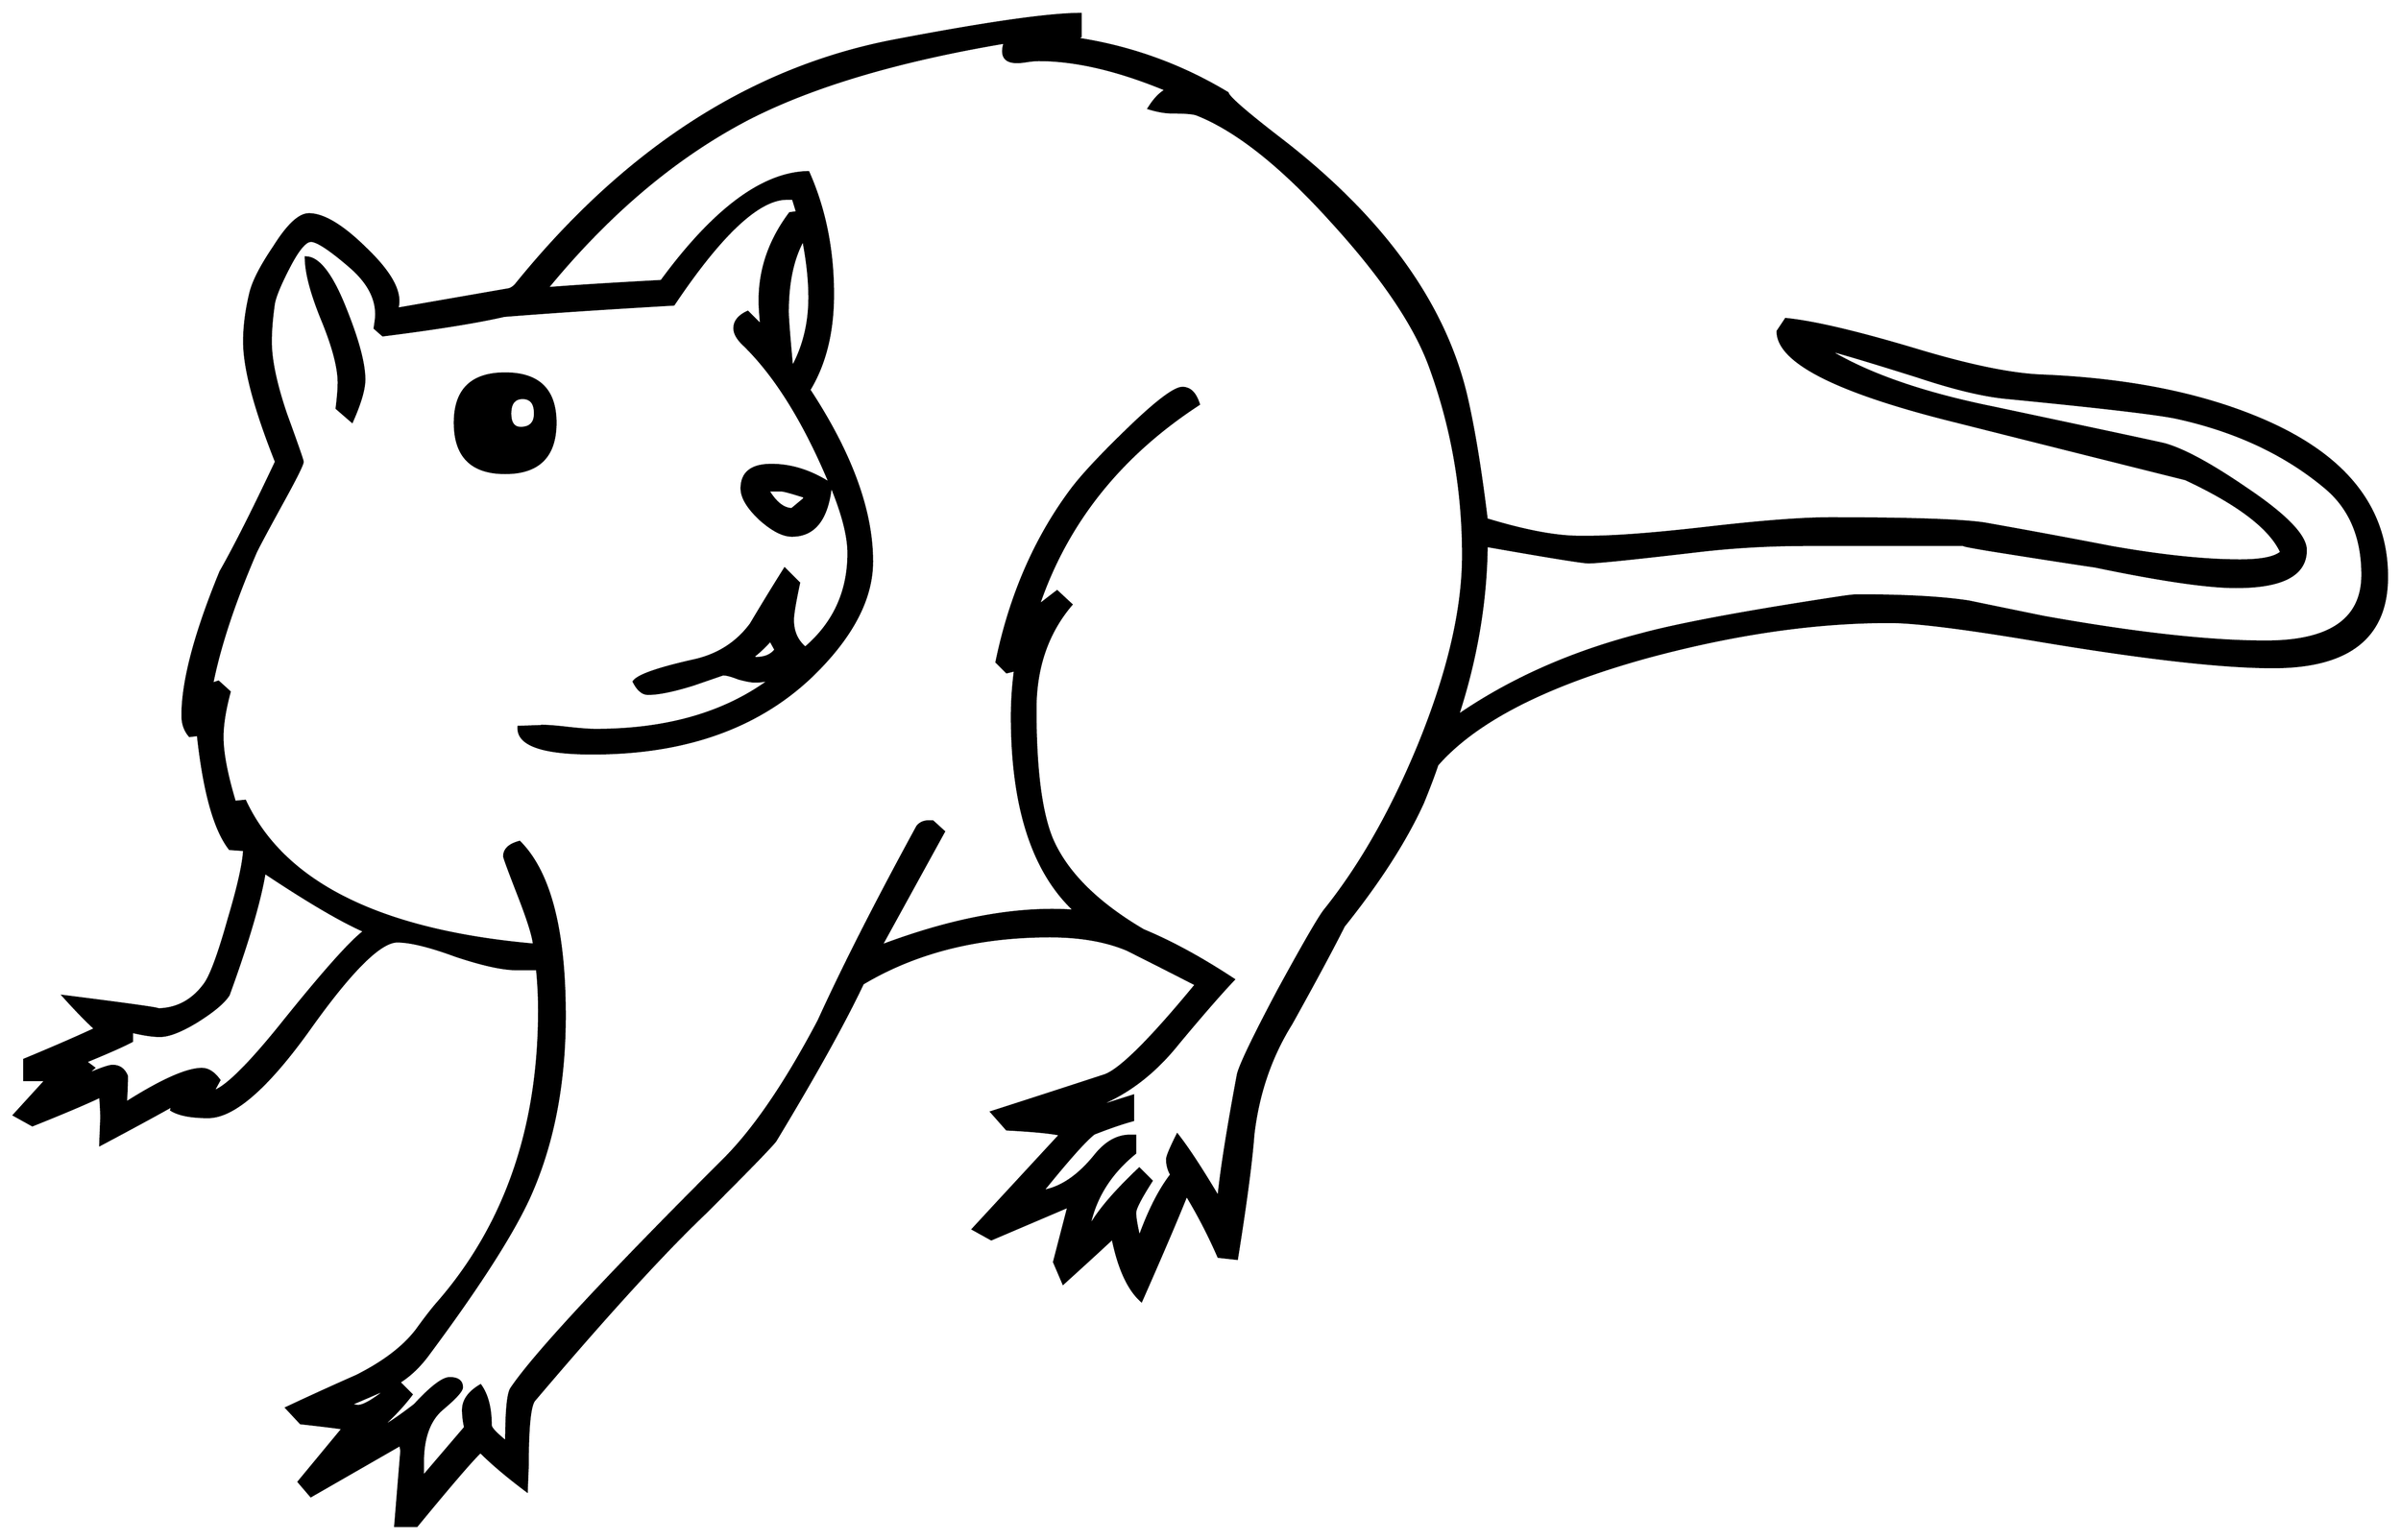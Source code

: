 


\begin{tikzpicture}[y=0.80pt, x=0.80pt, yscale=-1.0, xscale=1.0, inner sep=0pt, outer sep=0pt]
\begin{scope}[shift={(100.0,1669.0)},nonzero rule]
  \path[draw=.,fill=.,line width=1.600pt] (2391.0,-733.0) ..
    controls (2391.0,-674.333) and (2354.0,-645.0) ..
    (2280.0,-645.0) .. controls (2230.667,-645.0) and
    (2154.333,-653.667) .. (2051.0,-671.0) .. controls
    (1979.667,-683.0) and (1931.667,-689.0) .. (1907.0,-689.0) ..
    controls (1834.333,-689.0) and (1756.0,-677.667) ..
    (1672.0,-655.0) .. controls (1572.667,-627.667) and
    (1504.333,-592.667) .. (1467.0,-550.0) .. controls
    (1463.667,-540.0) and (1459.0,-527.667) .. (1453.0,-513.0) ..
    controls (1436.333,-476.333) and (1410.667,-436.333) ..
    (1376.0,-393.0) .. controls (1365.333,-371.667) and
    (1348.333,-340.0) .. (1325.0,-298.0) .. controls
    (1305.0,-266.0) and (1292.667,-230.0) .. (1288.0,-190.0) ..
    controls (1286.0,-163.333) and (1280.667,-123.0) ..
    (1272.0,-69.0) -- (1254.0,-71.0) .. controls (1244.667,-92.333)
    and (1234.333,-112.333) .. (1223.0,-131.0) .. controls
    (1213.667,-107.667) and (1199.0,-73.333) .. (1179.0,-28.0) ..
    controls (1166.333,-39.333) and (1157.0,-59.667) .. (1151.0,-89.0)
    .. controls (1140.333,-79.0) and (1124.333,-64.333) ..
    (1103.0,-45.0) -- (1094.0,-66.0) -- (1108.0,-120.0) --
    (1033.0,-88.0) -- (1015.0,-98.0) -- (1100.0,-190.0) ..
    controls (1090.667,-192.0) and (1073.333,-193.667) ..
    (1048.0,-195.0) -- (1033.0,-212.0) .. controls
    (1070.333,-224.0) and (1107.333,-236.0) .. (1144.0,-248.0) ..
    controls (1159.333,-254.0) and (1188.667,-283.333) ..
    (1232.0,-336.0) .. controls (1210.0,-347.333) and
    (1187.667,-358.667) .. (1165.0,-370.0) .. controls
    (1144.333,-378.667) and (1119.333,-383.0) .. (1090.0,-383.0) ..
    controls (1020.0,-383.0) and (959.333,-367.667) ..
    (908.0,-337.0) .. controls (890.0,-299.0) and (861.667,-248.0)
    .. (823.0,-184.0) .. controls (819.0,-178.667) and
    (796.333,-155.333) .. (755.0,-114.0) .. controls (714.333,-75.333)
    and (658.667,-14.333) .. (588.0,69.0) .. controls (584.0,75.0)
    and (582.0,95.667) .. (582.0,131.0) .. controls (582.0,131.667)
    and (581.667,140.333) .. (581.0,157.0) .. controls (562.333,143.0)
    and (547.333,130.333) .. (536.0,119.0) .. controls (528.667,125.667)
    and (508.0,149.667) .. (474.0,191.0) -- (453.0,191.0) ..
    controls (457.0,141.667) and (459.0,117.333) .. (459.0,118.0) --
    (458.0,112.0) -- (371.0,162.0) -- (359.0,148.0) --
    (402.0,96.0) .. controls (392.667,94.667) and (379.0,93.0) ..
    (361.0,91.0) -- (347.0,76.0) .. controls (369.667,65.333) and
    (392.333,55.0) .. (415.0,45.0) .. controls (441.667,31.667) and
    (461.333,16.667) .. (474.0,0.0) .. controls (482.667,-12.0) and
    (489.667,-21.0) .. (495.0,-27.0) .. controls (560.333,-102.333)
    and (593.0,-197.0) .. (593.0,-311.0) .. controls
    (593.0,-324.333) and (592.333,-337.667) .. (591.0,-351.0) ..
    controls (591.0,-351.0) and (584.333,-351.0) .. (571.0,-351.0)
    .. controls (557.667,-351.0) and (538.0,-355.333) ..
    (512.0,-364.0) .. controls (486.667,-373.333) and (467.667,-378.0)
    .. (455.0,-378.0) .. controls (438.333,-378.0) and
    (409.667,-349.333) .. (369.0,-292.0) .. controls (328.333,-235.333)
    and (295.667,-207.0) .. (271.0,-207.0) .. controls
    (254.333,-207.0) and (242.333,-209.333) .. (235.0,-214.0) --
    (236.0,-218.0) .. controls (220.667,-209.333) and (197.333,-196.667)
    .. (166.0,-180.0) -- (167.0,-206.0) .. controls
    (167.0,-211.333) and (166.667,-218.333) .. (166.0,-227.0) ..
    controls (152.0,-220.333) and (130.0,-211.0) .. (100.0,-199.0)
    -- (82.0,-209.0) -- (113.0,-243.0) -- (92.0,-243.0) --
    (92.0,-263.0) .. controls (119.333,-274.333) and (142.333,-284.333)
    .. (161.0,-293.0) .. controls (151.667,-301.667) and
    (141.333,-312.333) .. (130.0,-325.0) .. controls (198.667,-316.333)
    and (229.0,-312.0) .. (221.0,-312.0) .. controls
    (240.333,-312.0) and (256.0,-320.333) .. (268.0,-337.0) ..
    controls (274.0,-345.667) and (281.667,-366.667) .. (291.0,-400.0)
    .. controls (300.333,-431.333) and (305.333,-453.667) ..
    (306.0,-467.0) -- (292.0,-468.0) .. controls (277.333,-486.667)
    and (267.0,-523.667) .. (261.0,-579.0) -- (253.0,-578.0) ..
    controls (248.333,-583.333) and (246.0,-590.0) .. (246.0,-598.0)
    .. controls (246.0,-631.333) and (258.333,-678.0) ..
    (283.0,-738.0) .. controls (296.333,-761.333) and (314.333,-797.0)
    .. (337.0,-845.0) .. controls (316.333,-897.0) and
    (306.0,-936.0) .. (306.0,-962.0) .. controls (306.0,-976.667)
    and (308.0,-992.333) .. (312.0,-1009.0) .. controls
    (314.667,-1020.333) and (322.333,-1035.333) .. (335.0,-1054.0) ..
    controls (348.333,-1075.333) and (359.667,-1086.0) ..
    (369.0,-1086.0) .. controls (383.667,-1086.0) and
    (402.667,-1074.333) .. (426.0,-1051.0) .. controls
    (450.0,-1027.667) and (459.667,-1008.667) .. (455.0,-994.0) --
    (564.0,-1013.0) .. controls (566.0,-1013.667) and
    (568.0,-1015.0) .. (570.0,-1017.0) .. controls
    (676.667,-1149.0) and (799.333,-1228.333) .. (938.0,-1255.0) ..
    controls (1028.667,-1272.333) and (1089.333,-1281.0) ..
    (1120.0,-1281.0) -- (1120.0,-1259.0) -- (1116.0,-1257.0) ..
    controls (1168.667,-1249.0) and (1217.667,-1231.333) ..
    (1263.0,-1204.0) .. controls (1263.667,-1200.0) and
    (1281.333,-1184.667) .. (1316.0,-1158.0) .. controls
    (1414.0,-1082.0) and (1473.667,-999.333) .. (1495.0,-910.0) ..
    controls (1502.333,-878.667) and (1509.0,-838.333) ..
    (1515.0,-789.0) .. controls (1552.333,-777.667) and
    (1582.333,-772.0) .. (1605.0,-772.0) -- (1614.0,-772.0) ..
    controls (1640.0,-772.0) and (1679.0,-775.0) ..
    (1731.0,-781.0) .. controls (1783.0,-787.0) and
    (1822.333,-790.0) .. (1849.0,-790.0) .. controls
    (1926.333,-790.0) and (1976.333,-788.333) .. (1999.0,-785.0) ..
    controls (2040.333,-777.667) and (2081.667,-770.0) ..
    (2123.0,-762.0) .. controls (2172.333,-753.333) and
    (2214.0,-749.0) .. (2248.0,-749.0) .. controls
    (2268.667,-749.0) and (2282.0,-751.667) .. (2288.0,-757.0) ..
    controls (2277.333,-780.333) and (2246.333,-804.0) ..
    (2195.0,-828.0) .. controls (2120.333,-846.667) and
    (2046.0,-865.333) .. (1972.0,-884.0) .. controls
    (1856.0,-912.667) and (1798.0,-942.0) .. (1798.0,-972.0) --
    (1806.0,-984.0) .. controls (1832.667,-981.333) and
    (1874.0,-971.667) .. (1930.0,-955.0) .. controls
    (1982.667,-939.0) and (2024.0,-930.333) .. (2054.0,-929.0) ..
    controls (2137.333,-925.667) and (2208.333,-911.667) ..
    (2267.0,-887.0) .. controls (2349.667,-852.333) and
    (2391.0,-801.0) .. (2391.0,-733.0) -- cycle(2367.0,-735.0)
    .. controls (2367.0,-771.0) and (2355.333,-799.0) ..
    (2332.0,-819.0) .. controls (2292.667,-852.333) and
    (2243.667,-875.333) .. (2185.0,-888.0) .. controls
    (2165.0,-892.0) and (2110.667,-898.333) .. (2022.0,-907.0) ..
    controls (1999.333,-909.0) and (1970.0,-916.0) ..
    (1934.0,-928.0) .. controls (1887.333,-942.667) and
    (1858.333,-951.333) .. (1847.0,-954.0) .. controls
    (1885.0,-930.667) and (1938.333,-912.0) .. (2007.0,-898.0) ..
    controls (2117.0,-874.667) and (2173.0,-862.667) ..
    (2175.0,-862.0) .. controls (2193.667,-856.667) and
    (2220.0,-842.333) .. (2254.0,-819.0) .. controls
    (2292.667,-793.0) and (2312.0,-773.0) .. (2312.0,-759.0) ..
    controls (2312.0,-735.0) and (2289.333,-723.0) ..
    (2244.0,-723.0) .. controls (2216.667,-723.0) and
    (2171.0,-729.667) .. (2107.0,-743.0) .. controls
    (2084.333,-746.333) and (2050.0,-751.667) .. (2004.0,-759.0) ..
    controls (1984.0,-762.333) and (1976.0,-764.0) ..
    (1980.0,-764.0) -- (1827.0,-764.0) .. controls
    (1790.333,-764.0) and (1755.0,-762.0) .. (1721.0,-758.0) ..
    controls (1658.333,-750.667) and (1622.667,-747.0) ..
    (1614.0,-747.0) .. controls (1608.667,-747.0) and
    (1575.667,-752.333) .. (1515.0,-763.0) .. controls
    (1514.333,-708.333) and (1505.0,-653.333) .. (1487.0,-598.0) ..
    controls (1538.333,-633.333) and (1597.667,-659.667) ..
    (1665.0,-677.0) .. controls (1701.667,-687.0) and
    (1766.0,-699.0) .. (1858.0,-713.0) .. controls
    (1866.667,-714.333) and (1872.667,-715.0) .. (1876.0,-715.0) ..
    controls (1922.0,-715.0) and (1958.0,-713.0) ..
    (1984.0,-709.0) .. controls (2000.0,-705.667) and
    (2024.333,-700.667) .. (2057.0,-694.0) .. controls
    (2146.333,-678.0) and (2218.333,-670.0) .. (2273.0,-670.0) ..
    controls (2335.667,-670.0) and (2367.0,-691.667) ..
    (2367.0,-735.0) -- cycle(856.0,-1005.0) .. controls
    (856.0,-1021.667) and (854.0,-1040.333) .. (850.0,-1061.0) ..
    controls (840.0,-1043.0) and (835.0,-1019.667) ..
    (835.0,-991.0) .. controls (835.0,-985.0) and (836.333,-967.667)
    .. (839.0,-939.0) -- (840.0,-938.0) .. controls
    (850.667,-958.0) and (856.0,-980.333) .. (856.0,-1005.0) --
    cycle(851.0,-809.0) -- (851.0,-811.0) .. controls
    (838.333,-815.0) and (831.0,-817.0) .. (829.0,-817.0) --
    (816.0,-817.0) .. controls (823.333,-805.0) and (831.0,-799.0)
    .. (839.0,-799.0) -- (851.0,-809.0) -- cycle(823.0,-662.0)
    -- (818.0,-671.0) .. controls (812.667,-665.0) and
    (807.0,-659.667) .. (801.0,-655.0) -- (804.0,-654.0) ..
    controls (812.667,-654.0) and (819.0,-656.667) .. (823.0,-662.0)
    -- cycle(1492.0,-754.0) .. controls (1492.0,-817.333) and
    (1481.333,-878.333) .. (1460.0,-937.0) .. controls
    (1445.333,-977.667) and (1413.333,-1025.0) .. (1364.0,-1079.0) ..
    controls (1315.333,-1133.0) and (1271.667,-1167.667) ..
    (1233.0,-1183.0) .. controls (1229.667,-1184.333) and
    (1221.667,-1185.0) .. (1209.0,-1185.0) .. controls
    (1202.333,-1185.0) and (1194.667,-1186.333) .. (1186.0,-1189.0) ..
    controls (1191.333,-1197.667) and (1197.0,-1203.667) ..
    (1203.0,-1207.0) .. controls (1156.333,-1226.333) and
    (1115.0,-1236.0) .. (1079.0,-1236.0) .. controls
    (1076.333,-1236.0) and (1072.667,-1235.667) .. (1068.0,-1235.0) ..
    controls (1064.0,-1234.333) and (1060.667,-1234.0) ..
    (1058.0,-1234.0) .. controls (1046.0,-1234.0) and
    (1042.0,-1240.333) .. (1046.0,-1253.0) .. controls
    (943.333,-1235.667) and (861.0,-1211.333) .. (799.0,-1180.0) ..
    controls (727.667,-1143.333) and (661.667,-1088.0) ..
    (601.0,-1014.0) .. controls (625.667,-1016.0) and
    (662.667,-1018.333) .. (712.0,-1021.0) .. controls
    (763.333,-1091.0) and (811.0,-1126.333) .. (855.0,-1127.0) ..
    controls (871.0,-1091.0) and (879.0,-1051.333) ..
    (879.0,-1008.0) .. controls (879.0,-971.333) and
    (871.333,-940.333) .. (856.0,-915.0) .. controls (896.667,-853.0)
    and (917.0,-797.333) .. (917.0,-748.0) .. controls
    (917.0,-712.0) and (898.0,-675.333) .. (860.0,-638.0) ..
    controls (807.333,-586.667) and (735.667,-561.0) .. (645.0,-561.0)
    .. controls (595.667,-561.0) and (571.667,-569.667) ..
    (573.0,-587.0) .. controls (594.333,-587.667) and (601.667,-588.0)
    .. (595.0,-588.0) .. controls (601.0,-588.0) and
    (609.667,-587.333) .. (621.0,-586.0) .. controls (633.0,-584.667)
    and (642.0,-584.0) .. (648.0,-584.0) .. controls
    (717.333,-584.0) and (774.0,-600.333) .. (818.0,-633.0) ..
    controls (813.333,-631.667) and (808.333,-631.0) .. (803.0,-631.0)
    .. controls (799.667,-631.0) and (794.333,-632.0) ..
    (787.0,-634.0) .. controls (780.333,-636.667) and (775.333,-638.0)
    .. (772.0,-638.0) .. controls (772.0,-638.0) and
    (762.333,-634.667) .. (743.0,-628.0) .. controls (723.667,-622.0)
    and (709.0,-619.0) .. (699.0,-619.0) .. controls
    (693.667,-619.0) and (689.0,-623.0) .. (685.0,-631.0) ..
    controls (689.0,-637.0) and (709.0,-644.0) .. (745.0,-652.0)
    .. controls (767.667,-657.333) and (785.667,-669.0) ..
    (799.0,-687.0) .. controls (809.667,-705.0) and (820.667,-723.0)
    .. (832.0,-741.0) -- (846.0,-727.0) .. controls
    (842.0,-708.333) and (840.0,-696.333) .. (840.0,-691.0) ..
    controls (840.0,-679.667) and (844.0,-670.667) .. (852.0,-664.0)
    .. controls (880.0,-688.0) and (894.0,-718.667) ..
    (894.0,-756.0) .. controls (894.0,-772.667) and (888.333,-794.667)
    .. (877.0,-822.0) .. controls (873.667,-789.333) and
    (861.0,-773.0) .. (839.0,-773.0) .. controls (830.333,-773.0)
    and (820.0,-778.333) .. (808.0,-789.0) .. controls
    (796.0,-800.333) and (790.0,-810.333) .. (790.0,-819.0) ..
    controls (790.0,-834.333) and (799.667,-842.0) .. (819.0,-842.0)
    .. controls (838.333,-842.0) and (857.333,-836.0) ..
    (876.0,-824.0) .. controls (850.667,-884.667) and (822.333,-930.0)
    .. (791.0,-960.0) .. controls (785.667,-965.333) and
    (783.0,-970.333) .. (783.0,-975.0) .. controls (783.0,-981.667)
    and (787.333,-987.0) .. (796.0,-991.0) -- (809.0,-978.0) --
    (808.0,-991.0) .. controls (805.333,-1025.667) and
    (815.0,-1057.667) .. (837.0,-1087.0) -- (844.0,-1088.0) --
    (840.0,-1101.0) -- (834.0,-1101.0) .. controls
    (806.667,-1101.0) and (770.0,-1066.667) .. (724.0,-998.0) ..
    controls (655.333,-994.0) and (600.333,-990.333) .. (559.0,-987.0)
    .. controls (533.0,-981.0) and (493.667,-974.667) ..
    (441.0,-968.0) -- (433.0,-975.0) -- (434.0,-982.0) ..
    controls (436.667,-1000.667) and (428.333,-1018.333) ..
    (409.0,-1035.0) .. controls (389.667,-1051.667) and
    (377.0,-1060.0) .. (371.0,-1060.0) .. controls
    (365.667,-1060.0) and (358.667,-1051.667) .. (350.0,-1035.0) ..
    controls (341.333,-1018.333) and (336.333,-1006.333) ..
    (335.0,-999.0) .. controls (333.0,-985.0) and (332.0,-972.667)
    .. (332.0,-962.0) .. controls (332.0,-944.0) and
    (337.0,-920.333) .. (347.0,-891.0) .. controls (357.667,-861.667)
    and (363.0,-846.333) .. (363.0,-845.0) .. controls
    (363.0,-842.333) and (356.0,-828.333) .. (342.0,-803.0) ..
    controls (326.667,-775.0) and (318.333,-759.333) .. (317.0,-756.0)
    .. controls (296.333,-708.0) and (282.333,-665.667) ..
    (275.0,-629.0) -- (281.0,-631.0) -- (292.0,-621.0) ..
    controls (287.333,-603.667) and (285.0,-589.0) .. (285.0,-577.0)
    .. controls (285.0,-561.667) and (289.0,-540.667) ..
    (297.0,-514.0) -- (307.0,-515.0) .. controls (344.333,-435.0)
    and (438.0,-388.333) .. (588.0,-375.0) .. controls
    (587.333,-383.0) and (582.333,-399.0) .. (573.0,-423.0) ..
    controls (563.667,-447.0) and (559.0,-459.667) .. (559.0,-461.0)
    .. controls (559.0,-467.667) and (564.0,-472.333) ..
    (574.0,-475.0) .. controls (603.333,-445.667) and (618.0,-389.333)
    .. (618.0,-306.0) .. controls (618.0,-238.667) and
    (606.333,-179.333) .. (583.0,-128.0) .. controls (566.333,-92.0)
    and (534.0,-41.667) .. (486.0,23.0) .. controls (477.333,35.0)
    and (467.667,44.333) .. (457.0,51.0) -- (469.0,63.0) .. controls
    (461.0,73.667) and (450.667,84.667) .. (438.0,96.0) .. controls
    (446.0,92.0) and (457.333,84.333) .. (472.0,73.0) .. controls
    (488.0,55.667) and (499.333,47.0) .. (506.0,47.0) .. controls
    (514.0,47.0) and (518.0,50.0) .. (518.0,56.0) .. controls
    (518.0,59.333) and (511.667,66.333) .. (499.0,77.0) .. controls
    (486.333,87.667) and (480.0,105.0) .. (480.0,129.0) --
    (480.0,143.0) -- (521.0,95.0) .. controls (519.667,89.0) and
    (519.0,83.333) .. (519.0,78.0) .. controls (519.0,68.667) and
    (524.667,60.667) .. (536.0,54.0) .. controls (542.667,63.333) and
    (546.0,76.333) .. (546.0,93.0) .. controls (546.0,95.667) and
    (551.0,101.0) .. (561.0,109.0) .. controls (561.0,79.0) and
    (562.667,61.667) .. (566.0,57.0) .. controls (588.0,24.333) and
    (656.333,-49.333) .. (771.0,-164.0) .. controls (801.0,-193.333)
    and (832.333,-239.0) .. (865.0,-301.0) .. controls
    (889.0,-353.667) and (921.0,-416.667) .. (961.0,-490.0) ..
    controls (963.667,-493.333) and (967.333,-495.0) .. (972.0,-495.0)
    -- (976.0,-495.0) -- (987.0,-485.0) -- (926.0,-374.0) ..
    controls (996.667,-400.667) and (1059.333,-412.0) ..
    (1114.0,-408.0) .. controls (1073.333,-446.0) and
    (1053.0,-509.0) .. (1053.0,-597.0) .. controls
    (1053.0,-611.667) and (1054.0,-626.667) .. (1056.0,-642.0) --
    (1048.0,-640.0) -- (1038.0,-650.0) .. controls
    (1051.333,-714.667) and (1075.667,-770.667) .. (1111.0,-818.0) ..
    controls (1121.0,-831.333) and (1138.333,-850.0) ..
    (1163.0,-874.0) .. controls (1192.333,-902.667) and
    (1211.0,-917.0) .. (1219.0,-917.0) .. controls
    (1226.333,-917.0) and (1231.667,-911.667) .. (1235.0,-901.0) ..
    controls (1158.333,-851.0) and (1106.333,-785.667) ..
    (1079.0,-705.0) .. controls (1079.667,-705.667) and
    (1085.667,-710.333) .. (1097.0,-719.0) -- (1111.0,-706.0) ..
    controls (1087.667,-678.667) and (1076.0,-644.667) ..
    (1076.0,-604.0) .. controls (1076.0,-546.0) and
    (1081.333,-504.0) .. (1092.0,-478.0) .. controls
    (1106.0,-445.333) and (1135.667,-415.667) .. (1181.0,-389.0) ..
    controls (1208.333,-377.667) and (1237.667,-361.667) ..
    (1269.0,-341.0) .. controls (1256.333,-327.667) and
    (1238.333,-307.0) .. (1215.0,-279.0) .. controls
    (1186.333,-243.0) and (1152.333,-220.333) .. (1113.0,-211.0) --
    (1119.0,-211.0) .. controls (1117.667,-211.0) and
    (1135.0,-216.667) .. (1171.0,-228.0) -- (1171.0,-204.0) ..
    controls (1161.0,-201.333) and (1148.333,-197.0) ..
    (1133.0,-191.0) .. controls (1125.0,-185.0) and
    (1108.333,-166.333) .. (1083.0,-135.0) -- (1087.0,-136.0) ..
    controls (1103.667,-140.0) and (1119.667,-151.667) ..
    (1135.0,-171.0) .. controls (1145.0,-183.0) and
    (1156.0,-189.0) .. (1168.0,-189.0) -- (1173.0,-189.0) --
    (1173.0,-172.0) .. controls (1148.333,-152.0) and
    (1133.333,-127.667) .. (1128.0,-99.0) .. controls
    (1136.0,-114.333) and (1152.333,-133.667) .. (1177.0,-157.0) --
    (1189.0,-145.0) .. controls (1178.333,-128.333) and
    (1173.0,-118.0) .. (1173.0,-114.0) .. controls
    (1173.0,-109.333) and (1174.333,-101.333) .. (1177.0,-90.0) ..
    controls (1186.333,-116.0) and (1196.667,-136.333) ..
    (1208.0,-151.0) .. controls (1205.333,-155.667) and
    (1204.0,-160.667) .. (1204.0,-166.0) .. controls
    (1204.0,-168.667) and (1207.333,-176.667) .. (1214.0,-190.0) ..
    controls (1224.0,-177.333) and (1237.333,-157.0) ..
    (1254.0,-129.0) .. controls (1256.667,-155.667) and
    (1263.0,-195.667) .. (1273.0,-249.0) .. controls
    (1275.667,-259.0) and (1288.667,-286.0) .. (1312.0,-330.0) ..
    controls (1336.0,-374.0) and (1351.0,-400.0) ..
    (1357.0,-408.0) .. controls (1392.333,-452.0) and
    (1423.333,-506.667) .. (1450.0,-572.0) .. controls
    (1478.0,-641.333) and (1492.0,-702.0) .. (1492.0,-754.0) --
    cycle(423.0,-388.0) .. controls (400.333,-398.0) and
    (368.0,-417.0) .. (326.0,-445.0) .. controls (321.333,-417.0)
    and (309.667,-377.333) .. (291.0,-326.0) .. controls
    (286.333,-318.667) and (276.0,-310.0) .. (260.0,-300.0) ..
    controls (244.667,-290.667) and (232.667,-286.0) .. (224.0,-286.0)
    .. controls (217.333,-286.0) and (208.333,-287.333) ..
    (197.0,-290.0) -- (197.0,-281.0) .. controls (189.667,-277.0)
    and (174.667,-270.333) .. (152.0,-261.0) -- (160.0,-255.0) --
    (152.0,-248.0) .. controls (166.0,-254.0) and (174.667,-257.0)
    .. (178.0,-257.0) .. controls (184.667,-257.0) and
    (189.333,-253.667) .. (192.0,-247.0) .. controls (192.0,-239.667)
    and (191.667,-231.0) .. (191.0,-221.0) .. controls
    (225.667,-243.0) and (250.333,-254.0) .. (265.0,-254.0) ..
    controls (271.0,-254.0) and (276.667,-250.333) .. (282.0,-243.0)
    -- (276.0,-232.0) .. controls (288.667,-236.0) and
    (312.0,-259.333) .. (346.0,-302.0) .. controls (384.667,-350.0)
    and (410.333,-378.667) .. (423.0,-388.0) -- cycle(446.0,57.0) ..
    controls (440.0,59.667) and (427.667,65.0) .. (409.0,73.0) --
    (416.0,74.0) .. controls (421.333,74.667) and (431.333,69.0) ..
    (446.0,57.0) -- cycle(609.0,-883.0) .. controls
    (609.0,-850.333) and (592.667,-834.0) .. (560.0,-834.0) ..
    controls (527.333,-834.0) and (511.0,-850.333) .. (511.0,-883.0)
    .. controls (511.0,-915.0) and (527.333,-931.0) ..
    (560.0,-931.0) .. controls (592.667,-931.0) and (609.0,-915.0)
    .. (609.0,-883.0) -- cycle(423.0,-925.0) .. controls
    (423.0,-915.667) and (419.0,-902.0) .. (411.0,-884.0) --
    (396.0,-897.0) .. controls (397.333,-907.667) and (398.0,-916.0)
    .. (398.0,-922.0) .. controls (398.0,-936.667) and
    (392.667,-957.0) .. (382.0,-983.0) .. controls (371.333,-1009.0)
    and (366.0,-1029.333) .. (366.0,-1044.0) .. controls
    (378.667,-1044.0) and (391.667,-1027.0) .. (405.0,-993.0) ..
    controls (417.0,-963.0) and (423.0,-940.333) .. (423.0,-925.0)
    -- cycle(589.0,-892.0) .. controls (589.0,-902.0) and
    (585.0,-907.0) .. (577.0,-907.0) .. controls (569.0,-907.0)
    and (565.0,-902.0) .. (565.0,-892.0) .. controls
    (565.0,-882.667) and (568.333,-878.0) .. (575.0,-878.0) ..
    controls (584.333,-878.0) and (589.0,-882.667) .. (589.0,-892.0)
    -- cycle;
\end{scope}

\end{tikzpicture}

